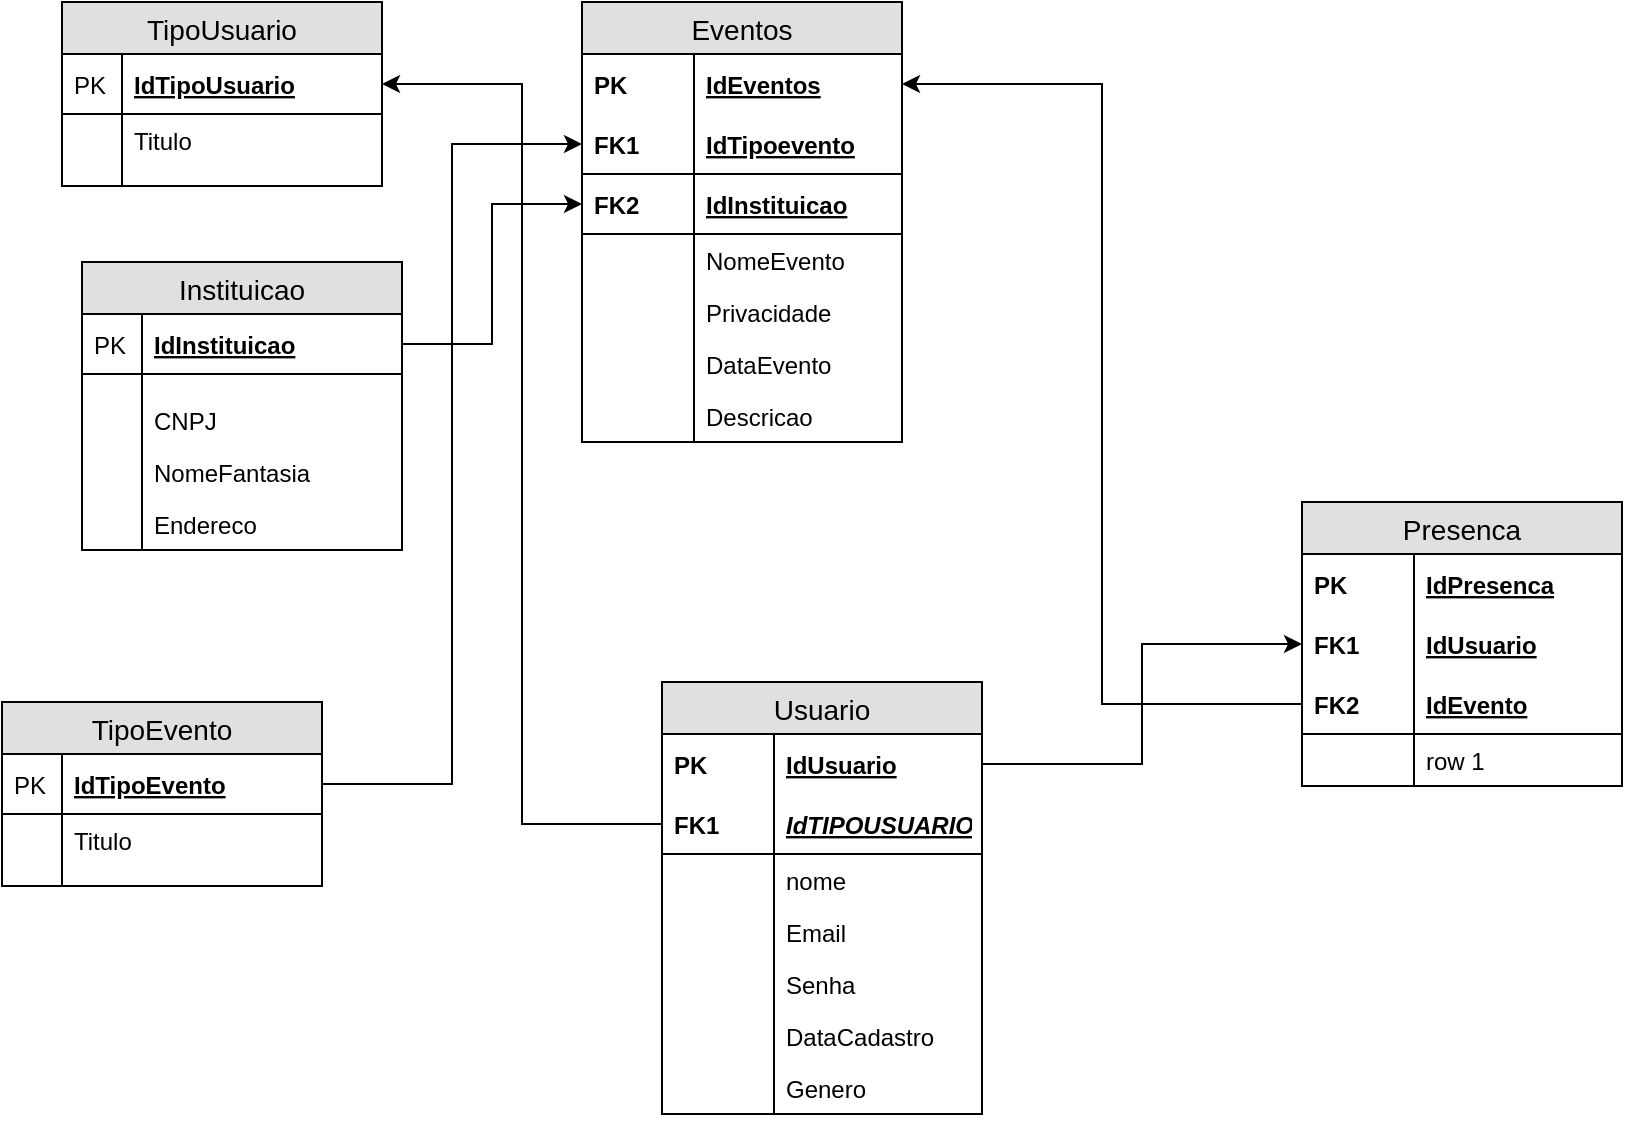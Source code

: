 <mxfile version="12.6.5" type="device"><diagram id="e2gx_GpUO6RQpVe5Bnh-" name="Page-1"><mxGraphModel dx="1038" dy="531" grid="1" gridSize="10" guides="1" tooltips="1" connect="1" arrows="1" fold="1" page="1" pageScale="1" pageWidth="827" pageHeight="1169" math="0" shadow="0"><root><mxCell id="0"/><mxCell id="1" parent="0"/><mxCell id="-JN5R1HD_gmu3wSnFoXX-45" value="TipoUsuario" style="swimlane;fontStyle=0;childLayout=stackLayout;horizontal=1;startSize=26;fillColor=#e0e0e0;horizontalStack=0;resizeParent=1;resizeParentMax=0;resizeLast=0;collapsible=1;marginBottom=0;swimlaneFillColor=#ffffff;align=center;fontSize=14;" vertex="1" parent="1"><mxGeometry x="40" y="30" width="160" height="92" as="geometry"/></mxCell><mxCell id="-JN5R1HD_gmu3wSnFoXX-46" value="IdTipoUsuario" style="shape=partialRectangle;top=0;left=0;right=0;bottom=1;align=left;verticalAlign=middle;fillColor=none;spacingLeft=34;spacingRight=4;overflow=hidden;rotatable=0;points=[[0,0.5],[1,0.5]];portConstraint=eastwest;dropTarget=0;fontStyle=5;fontSize=12;" vertex="1" parent="-JN5R1HD_gmu3wSnFoXX-45"><mxGeometry y="26" width="160" height="30" as="geometry"/></mxCell><mxCell id="-JN5R1HD_gmu3wSnFoXX-47" value="PK" style="shape=partialRectangle;top=0;left=0;bottom=0;fillColor=none;align=left;verticalAlign=middle;spacingLeft=4;spacingRight=4;overflow=hidden;rotatable=0;points=[];portConstraint=eastwest;part=1;fontSize=12;" vertex="1" connectable="0" parent="-JN5R1HD_gmu3wSnFoXX-46"><mxGeometry width="30" height="30" as="geometry"/></mxCell><mxCell id="-JN5R1HD_gmu3wSnFoXX-48" value="Titulo" style="shape=partialRectangle;top=0;left=0;right=0;bottom=0;align=left;verticalAlign=top;fillColor=none;spacingLeft=34;spacingRight=4;overflow=hidden;rotatable=0;points=[[0,0.5],[1,0.5]];portConstraint=eastwest;dropTarget=0;fontSize=12;" vertex="1" parent="-JN5R1HD_gmu3wSnFoXX-45"><mxGeometry y="56" width="160" height="26" as="geometry"/></mxCell><mxCell id="-JN5R1HD_gmu3wSnFoXX-49" value="" style="shape=partialRectangle;top=0;left=0;bottom=0;fillColor=none;align=left;verticalAlign=top;spacingLeft=4;spacingRight=4;overflow=hidden;rotatable=0;points=[];portConstraint=eastwest;part=1;fontSize=12;" vertex="1" connectable="0" parent="-JN5R1HD_gmu3wSnFoXX-48"><mxGeometry width="30" height="26" as="geometry"/></mxCell><mxCell id="-JN5R1HD_gmu3wSnFoXX-54" value="" style="shape=partialRectangle;top=0;left=0;right=0;bottom=0;align=left;verticalAlign=top;fillColor=none;spacingLeft=34;spacingRight=4;overflow=hidden;rotatable=0;points=[[0,0.5],[1,0.5]];portConstraint=eastwest;dropTarget=0;fontSize=12;" vertex="1" parent="-JN5R1HD_gmu3wSnFoXX-45"><mxGeometry y="82" width="160" height="10" as="geometry"/></mxCell><mxCell id="-JN5R1HD_gmu3wSnFoXX-55" value="" style="shape=partialRectangle;top=0;left=0;bottom=0;fillColor=none;align=left;verticalAlign=top;spacingLeft=4;spacingRight=4;overflow=hidden;rotatable=0;points=[];portConstraint=eastwest;part=1;fontSize=12;" vertex="1" connectable="0" parent="-JN5R1HD_gmu3wSnFoXX-54"><mxGeometry width="30" height="10" as="geometry"/></mxCell><mxCell id="-JN5R1HD_gmu3wSnFoXX-56" value="TipoEvento" style="swimlane;fontStyle=0;childLayout=stackLayout;horizontal=1;startSize=26;fillColor=#e0e0e0;horizontalStack=0;resizeParent=1;resizeParentMax=0;resizeLast=0;collapsible=1;marginBottom=0;swimlaneFillColor=#ffffff;align=center;fontSize=14;" vertex="1" parent="1"><mxGeometry x="10" y="380" width="160" height="92" as="geometry"/></mxCell><mxCell id="-JN5R1HD_gmu3wSnFoXX-57" value="IdTipoEvento" style="shape=partialRectangle;top=0;left=0;right=0;bottom=1;align=left;verticalAlign=middle;fillColor=none;spacingLeft=34;spacingRight=4;overflow=hidden;rotatable=0;points=[[0,0.5],[1,0.5]];portConstraint=eastwest;dropTarget=0;fontStyle=5;fontSize=12;" vertex="1" parent="-JN5R1HD_gmu3wSnFoXX-56"><mxGeometry y="26" width="160" height="30" as="geometry"/></mxCell><mxCell id="-JN5R1HD_gmu3wSnFoXX-58" value="PK" style="shape=partialRectangle;top=0;left=0;bottom=0;fillColor=none;align=left;verticalAlign=middle;spacingLeft=4;spacingRight=4;overflow=hidden;rotatable=0;points=[];portConstraint=eastwest;part=1;fontSize=12;" vertex="1" connectable="0" parent="-JN5R1HD_gmu3wSnFoXX-57"><mxGeometry width="30" height="30" as="geometry"/></mxCell><mxCell id="-JN5R1HD_gmu3wSnFoXX-59" value="Titulo" style="shape=partialRectangle;top=0;left=0;right=0;bottom=0;align=left;verticalAlign=top;fillColor=none;spacingLeft=34;spacingRight=4;overflow=hidden;rotatable=0;points=[[0,0.5],[1,0.5]];portConstraint=eastwest;dropTarget=0;fontSize=12;" vertex="1" parent="-JN5R1HD_gmu3wSnFoXX-56"><mxGeometry y="56" width="160" height="26" as="geometry"/></mxCell><mxCell id="-JN5R1HD_gmu3wSnFoXX-60" value="" style="shape=partialRectangle;top=0;left=0;bottom=0;fillColor=none;align=left;verticalAlign=top;spacingLeft=4;spacingRight=4;overflow=hidden;rotatable=0;points=[];portConstraint=eastwest;part=1;fontSize=12;" vertex="1" connectable="0" parent="-JN5R1HD_gmu3wSnFoXX-59"><mxGeometry width="30" height="26" as="geometry"/></mxCell><mxCell id="-JN5R1HD_gmu3wSnFoXX-61" value="" style="shape=partialRectangle;top=0;left=0;right=0;bottom=0;align=left;verticalAlign=top;fillColor=none;spacingLeft=34;spacingRight=4;overflow=hidden;rotatable=0;points=[[0,0.5],[1,0.5]];portConstraint=eastwest;dropTarget=0;fontSize=12;" vertex="1" parent="-JN5R1HD_gmu3wSnFoXX-56"><mxGeometry y="82" width="160" height="10" as="geometry"/></mxCell><mxCell id="-JN5R1HD_gmu3wSnFoXX-62" value="" style="shape=partialRectangle;top=0;left=0;bottom=0;fillColor=none;align=left;verticalAlign=top;spacingLeft=4;spacingRight=4;overflow=hidden;rotatable=0;points=[];portConstraint=eastwest;part=1;fontSize=12;" vertex="1" connectable="0" parent="-JN5R1HD_gmu3wSnFoXX-61"><mxGeometry width="30" height="10" as="geometry"/></mxCell><mxCell id="-JN5R1HD_gmu3wSnFoXX-63" value="Instituicao" style="swimlane;fontStyle=0;childLayout=stackLayout;horizontal=1;startSize=26;fillColor=#e0e0e0;horizontalStack=0;resizeParent=1;resizeParentMax=0;resizeLast=0;collapsible=1;marginBottom=0;swimlaneFillColor=#ffffff;align=center;fontSize=14;" vertex="1" parent="1"><mxGeometry x="50" y="160" width="160" height="144" as="geometry"/></mxCell><mxCell id="-JN5R1HD_gmu3wSnFoXX-64" value="IdInstituicao" style="shape=partialRectangle;top=0;left=0;right=0;bottom=1;align=left;verticalAlign=middle;fillColor=none;spacingLeft=34;spacingRight=4;overflow=hidden;rotatable=0;points=[[0,0.5],[1,0.5]];portConstraint=eastwest;dropTarget=0;fontStyle=5;fontSize=12;" vertex="1" parent="-JN5R1HD_gmu3wSnFoXX-63"><mxGeometry y="26" width="160" height="30" as="geometry"/></mxCell><mxCell id="-JN5R1HD_gmu3wSnFoXX-65" value="PK" style="shape=partialRectangle;top=0;left=0;bottom=0;fillColor=none;align=left;verticalAlign=middle;spacingLeft=4;spacingRight=4;overflow=hidden;rotatable=0;points=[];portConstraint=eastwest;part=1;fontSize=12;" vertex="1" connectable="0" parent="-JN5R1HD_gmu3wSnFoXX-64"><mxGeometry width="30" height="30" as="geometry"/></mxCell><mxCell id="-JN5R1HD_gmu3wSnFoXX-68" value="" style="shape=partialRectangle;top=0;left=0;right=0;bottom=0;align=left;verticalAlign=top;fillColor=none;spacingLeft=34;spacingRight=4;overflow=hidden;rotatable=0;points=[[0,0.5],[1,0.5]];portConstraint=eastwest;dropTarget=0;fontSize=12;" vertex="1" parent="-JN5R1HD_gmu3wSnFoXX-63"><mxGeometry y="56" width="160" height="10" as="geometry"/></mxCell><mxCell id="-JN5R1HD_gmu3wSnFoXX-69" value="" style="shape=partialRectangle;top=0;left=0;bottom=0;fillColor=none;align=left;verticalAlign=top;spacingLeft=4;spacingRight=4;overflow=hidden;rotatable=0;points=[];portConstraint=eastwest;part=1;fontSize=12;" vertex="1" connectable="0" parent="-JN5R1HD_gmu3wSnFoXX-68"><mxGeometry width="30" height="10" as="geometry"/></mxCell><mxCell id="-JN5R1HD_gmu3wSnFoXX-66" value="CNPJ" style="shape=partialRectangle;top=0;left=0;right=0;bottom=0;align=left;verticalAlign=top;fillColor=none;spacingLeft=34;spacingRight=4;overflow=hidden;rotatable=0;points=[[0,0.5],[1,0.5]];portConstraint=eastwest;dropTarget=0;fontSize=12;" vertex="1" parent="-JN5R1HD_gmu3wSnFoXX-63"><mxGeometry y="66" width="160" height="26" as="geometry"/></mxCell><mxCell id="-JN5R1HD_gmu3wSnFoXX-67" value="" style="shape=partialRectangle;top=0;left=0;bottom=0;fillColor=none;align=left;verticalAlign=top;spacingLeft=4;spacingRight=4;overflow=hidden;rotatable=0;points=[];portConstraint=eastwest;part=1;fontSize=12;" vertex="1" connectable="0" parent="-JN5R1HD_gmu3wSnFoXX-66"><mxGeometry width="30" height="26" as="geometry"/></mxCell><mxCell id="-JN5R1HD_gmu3wSnFoXX-70" value="NomeFantasia" style="shape=partialRectangle;top=0;left=0;right=0;bottom=0;align=left;verticalAlign=top;fillColor=none;spacingLeft=34;spacingRight=4;overflow=hidden;rotatable=0;points=[[0,0.5],[1,0.5]];portConstraint=eastwest;dropTarget=0;fontSize=12;" vertex="1" parent="-JN5R1HD_gmu3wSnFoXX-63"><mxGeometry y="92" width="160" height="26" as="geometry"/></mxCell><mxCell id="-JN5R1HD_gmu3wSnFoXX-71" value="" style="shape=partialRectangle;top=0;left=0;bottom=0;fillColor=none;align=left;verticalAlign=top;spacingLeft=4;spacingRight=4;overflow=hidden;rotatable=0;points=[];portConstraint=eastwest;part=1;fontSize=12;" vertex="1" connectable="0" parent="-JN5R1HD_gmu3wSnFoXX-70"><mxGeometry width="30" height="26" as="geometry"/></mxCell><mxCell id="-JN5R1HD_gmu3wSnFoXX-72" value="Endereco" style="shape=partialRectangle;top=0;left=0;right=0;bottom=0;align=left;verticalAlign=top;fillColor=none;spacingLeft=34;spacingRight=4;overflow=hidden;rotatable=0;points=[[0,0.5],[1,0.5]];portConstraint=eastwest;dropTarget=0;fontSize=12;" vertex="1" parent="-JN5R1HD_gmu3wSnFoXX-63"><mxGeometry y="118" width="160" height="26" as="geometry"/></mxCell><mxCell id="-JN5R1HD_gmu3wSnFoXX-73" value="" style="shape=partialRectangle;top=0;left=0;bottom=0;fillColor=none;align=left;verticalAlign=top;spacingLeft=4;spacingRight=4;overflow=hidden;rotatable=0;points=[];portConstraint=eastwest;part=1;fontSize=12;" vertex="1" connectable="0" parent="-JN5R1HD_gmu3wSnFoXX-72"><mxGeometry width="30" height="26" as="geometry"/></mxCell><mxCell id="-JN5R1HD_gmu3wSnFoXX-87" value="Eventos" style="swimlane;fontStyle=0;childLayout=stackLayout;horizontal=1;startSize=26;fillColor=#e0e0e0;horizontalStack=0;resizeParent=1;resizeParentMax=0;resizeLast=0;collapsible=1;marginBottom=0;swimlaneFillColor=#ffffff;align=center;fontSize=14;" vertex="1" parent="1"><mxGeometry x="300" y="30" width="160" height="220" as="geometry"/></mxCell><mxCell id="-JN5R1HD_gmu3wSnFoXX-88" value="IdEventos" style="shape=partialRectangle;top=0;left=0;right=0;bottom=0;align=left;verticalAlign=middle;fillColor=none;spacingLeft=60;spacingRight=4;overflow=hidden;rotatable=0;points=[[0,0.5],[1,0.5]];portConstraint=eastwest;dropTarget=0;fontStyle=5;fontSize=12;" vertex="1" parent="-JN5R1HD_gmu3wSnFoXX-87"><mxGeometry y="26" width="160" height="30" as="geometry"/></mxCell><mxCell id="-JN5R1HD_gmu3wSnFoXX-89" value="PK" style="shape=partialRectangle;fontStyle=1;top=0;left=0;bottom=0;fillColor=none;align=left;verticalAlign=middle;spacingLeft=4;spacingRight=4;overflow=hidden;rotatable=0;points=[];portConstraint=eastwest;part=1;fontSize=12;" vertex="1" connectable="0" parent="-JN5R1HD_gmu3wSnFoXX-88"><mxGeometry width="56" height="30" as="geometry"/></mxCell><mxCell id="-JN5R1HD_gmu3wSnFoXX-90" value="IdTipoevento" style="shape=partialRectangle;top=0;left=0;right=0;bottom=1;align=left;verticalAlign=middle;fillColor=none;spacingLeft=60;spacingRight=4;overflow=hidden;rotatable=0;points=[[0,0.5],[1,0.5]];portConstraint=eastwest;dropTarget=0;fontStyle=5;fontSize=12;" vertex="1" parent="-JN5R1HD_gmu3wSnFoXX-87"><mxGeometry y="56" width="160" height="30" as="geometry"/></mxCell><mxCell id="-JN5R1HD_gmu3wSnFoXX-91" value="FK1" style="shape=partialRectangle;fontStyle=1;top=0;left=0;bottom=0;fillColor=none;align=left;verticalAlign=middle;spacingLeft=4;spacingRight=4;overflow=hidden;rotatable=0;points=[];portConstraint=eastwest;part=1;fontSize=12;" vertex="1" connectable="0" parent="-JN5R1HD_gmu3wSnFoXX-90"><mxGeometry width="56" height="30" as="geometry"/></mxCell><mxCell id="-JN5R1HD_gmu3wSnFoXX-96" value="IdInstituicao" style="shape=partialRectangle;top=0;left=0;right=0;bottom=1;align=left;verticalAlign=middle;fillColor=none;spacingLeft=60;spacingRight=4;overflow=hidden;rotatable=0;points=[[0,0.5],[1,0.5]];portConstraint=eastwest;dropTarget=0;fontStyle=5;fontSize=12;" vertex="1" parent="-JN5R1HD_gmu3wSnFoXX-87"><mxGeometry y="86" width="160" height="30" as="geometry"/></mxCell><mxCell id="-JN5R1HD_gmu3wSnFoXX-97" value="FK2" style="shape=partialRectangle;fontStyle=1;top=0;left=0;bottom=0;fillColor=none;align=left;verticalAlign=middle;spacingLeft=4;spacingRight=4;overflow=hidden;rotatable=0;points=[];portConstraint=eastwest;part=1;fontSize=12;" vertex="1" connectable="0" parent="-JN5R1HD_gmu3wSnFoXX-96"><mxGeometry width="56" height="30" as="geometry"/></mxCell><mxCell id="-JN5R1HD_gmu3wSnFoXX-92" value="NomeEvento" style="shape=partialRectangle;top=0;left=0;right=0;bottom=0;align=left;verticalAlign=top;fillColor=none;spacingLeft=60;spacingRight=4;overflow=hidden;rotatable=0;points=[[0,0.5],[1,0.5]];portConstraint=eastwest;dropTarget=0;fontSize=12;" vertex="1" parent="-JN5R1HD_gmu3wSnFoXX-87"><mxGeometry y="116" width="160" height="26" as="geometry"/></mxCell><mxCell id="-JN5R1HD_gmu3wSnFoXX-93" value="" style="shape=partialRectangle;top=0;left=0;bottom=0;fillColor=none;align=left;verticalAlign=top;spacingLeft=4;spacingRight=4;overflow=hidden;rotatable=0;points=[];portConstraint=eastwest;part=1;fontSize=12;" vertex="1" connectable="0" parent="-JN5R1HD_gmu3wSnFoXX-92"><mxGeometry width="56" height="26" as="geometry"/></mxCell><mxCell id="-JN5R1HD_gmu3wSnFoXX-107" value="Privacidade" style="shape=partialRectangle;top=0;left=0;right=0;bottom=0;align=left;verticalAlign=top;fillColor=none;spacingLeft=60;spacingRight=4;overflow=hidden;rotatable=0;points=[[0,0.5],[1,0.5]];portConstraint=eastwest;dropTarget=0;fontSize=12;" vertex="1" parent="-JN5R1HD_gmu3wSnFoXX-87"><mxGeometry y="142" width="160" height="26" as="geometry"/></mxCell><mxCell id="-JN5R1HD_gmu3wSnFoXX-108" value="" style="shape=partialRectangle;top=0;left=0;bottom=0;fillColor=none;align=left;verticalAlign=top;spacingLeft=4;spacingRight=4;overflow=hidden;rotatable=0;points=[];portConstraint=eastwest;part=1;fontSize=12;" vertex="1" connectable="0" parent="-JN5R1HD_gmu3wSnFoXX-107"><mxGeometry width="56" height="26" as="geometry"/></mxCell><mxCell id="-JN5R1HD_gmu3wSnFoXX-109" value="DataEvento" style="shape=partialRectangle;top=0;left=0;right=0;bottom=0;align=left;verticalAlign=top;fillColor=none;spacingLeft=60;spacingRight=4;overflow=hidden;rotatable=0;points=[[0,0.5],[1,0.5]];portConstraint=eastwest;dropTarget=0;fontSize=12;" vertex="1" parent="-JN5R1HD_gmu3wSnFoXX-87"><mxGeometry y="168" width="160" height="26" as="geometry"/></mxCell><mxCell id="-JN5R1HD_gmu3wSnFoXX-110" value="" style="shape=partialRectangle;top=0;left=0;bottom=0;fillColor=none;align=left;verticalAlign=top;spacingLeft=4;spacingRight=4;overflow=hidden;rotatable=0;points=[];portConstraint=eastwest;part=1;fontSize=12;" vertex="1" connectable="0" parent="-JN5R1HD_gmu3wSnFoXX-109"><mxGeometry width="56" height="26" as="geometry"/></mxCell><mxCell id="-JN5R1HD_gmu3wSnFoXX-111" value="Descricao" style="shape=partialRectangle;top=0;left=0;right=0;bottom=0;align=left;verticalAlign=top;fillColor=none;spacingLeft=60;spacingRight=4;overflow=hidden;rotatable=0;points=[[0,0.5],[1,0.5]];portConstraint=eastwest;dropTarget=0;fontSize=12;" vertex="1" parent="-JN5R1HD_gmu3wSnFoXX-87"><mxGeometry y="194" width="160" height="26" as="geometry"/></mxCell><mxCell id="-JN5R1HD_gmu3wSnFoXX-112" value="" style="shape=partialRectangle;top=0;left=0;bottom=0;fillColor=none;align=left;verticalAlign=top;spacingLeft=4;spacingRight=4;overflow=hidden;rotatable=0;points=[];portConstraint=eastwest;part=1;fontSize=12;" vertex="1" connectable="0" parent="-JN5R1HD_gmu3wSnFoXX-111"><mxGeometry width="56" height="26" as="geometry"/></mxCell><mxCell id="-JN5R1HD_gmu3wSnFoXX-113" value="Usuario" style="swimlane;fontStyle=0;childLayout=stackLayout;horizontal=1;startSize=26;fillColor=#e0e0e0;horizontalStack=0;resizeParent=1;resizeParentMax=0;resizeLast=0;collapsible=1;marginBottom=0;swimlaneFillColor=#ffffff;align=center;fontSize=14;" vertex="1" parent="1"><mxGeometry x="340" y="370" width="160" height="216" as="geometry"/></mxCell><mxCell id="-JN5R1HD_gmu3wSnFoXX-114" value="IdUsuario" style="shape=partialRectangle;top=0;left=0;right=0;bottom=0;align=left;verticalAlign=middle;fillColor=none;spacingLeft=60;spacingRight=4;overflow=hidden;rotatable=0;points=[[0,0.5],[1,0.5]];portConstraint=eastwest;dropTarget=0;fontStyle=5;fontSize=12;" vertex="1" parent="-JN5R1HD_gmu3wSnFoXX-113"><mxGeometry y="26" width="160" height="30" as="geometry"/></mxCell><mxCell id="-JN5R1HD_gmu3wSnFoXX-115" value="PK" style="shape=partialRectangle;fontStyle=1;top=0;left=0;bottom=0;fillColor=none;align=left;verticalAlign=middle;spacingLeft=4;spacingRight=4;overflow=hidden;rotatable=0;points=[];portConstraint=eastwest;part=1;fontSize=12;" vertex="1" connectable="0" parent="-JN5R1HD_gmu3wSnFoXX-114"><mxGeometry width="56" height="30" as="geometry"/></mxCell><mxCell id="-JN5R1HD_gmu3wSnFoXX-116" value="IdTIPOUSUARIO" style="shape=partialRectangle;top=0;left=0;right=0;bottom=1;align=left;verticalAlign=middle;fillColor=none;spacingLeft=60;spacingRight=4;overflow=hidden;rotatable=0;points=[[0,0.5],[1,0.5]];portConstraint=eastwest;dropTarget=0;fontStyle=7;fontSize=12;" vertex="1" parent="-JN5R1HD_gmu3wSnFoXX-113"><mxGeometry y="56" width="160" height="30" as="geometry"/></mxCell><mxCell id="-JN5R1HD_gmu3wSnFoXX-117" value="FK1" style="shape=partialRectangle;fontStyle=1;top=0;left=0;bottom=0;fillColor=none;align=left;verticalAlign=middle;spacingLeft=4;spacingRight=4;overflow=hidden;rotatable=0;points=[];portConstraint=eastwest;part=1;fontSize=12;" vertex="1" connectable="0" parent="-JN5R1HD_gmu3wSnFoXX-116"><mxGeometry width="56" height="30" as="geometry"/></mxCell><mxCell id="-JN5R1HD_gmu3wSnFoXX-118" value="nome" style="shape=partialRectangle;top=0;left=0;right=0;bottom=0;align=left;verticalAlign=top;fillColor=none;spacingLeft=60;spacingRight=4;overflow=hidden;rotatable=0;points=[[0,0.5],[1,0.5]];portConstraint=eastwest;dropTarget=0;fontSize=12;" vertex="1" parent="-JN5R1HD_gmu3wSnFoXX-113"><mxGeometry y="86" width="160" height="26" as="geometry"/></mxCell><mxCell id="-JN5R1HD_gmu3wSnFoXX-119" value="" style="shape=partialRectangle;top=0;left=0;bottom=0;fillColor=none;align=left;verticalAlign=top;spacingLeft=4;spacingRight=4;overflow=hidden;rotatable=0;points=[];portConstraint=eastwest;part=1;fontSize=12;" vertex="1" connectable="0" parent="-JN5R1HD_gmu3wSnFoXX-118"><mxGeometry width="56" height="26" as="geometry"/></mxCell><mxCell id="-JN5R1HD_gmu3wSnFoXX-120" value="Email" style="shape=partialRectangle;top=0;left=0;right=0;bottom=0;align=left;verticalAlign=top;fillColor=none;spacingLeft=60;spacingRight=4;overflow=hidden;rotatable=0;points=[[0,0.5],[1,0.5]];portConstraint=eastwest;dropTarget=0;fontSize=12;" vertex="1" parent="-JN5R1HD_gmu3wSnFoXX-113"><mxGeometry y="112" width="160" height="26" as="geometry"/></mxCell><mxCell id="-JN5R1HD_gmu3wSnFoXX-121" value="" style="shape=partialRectangle;top=0;left=0;bottom=0;fillColor=none;align=left;verticalAlign=top;spacingLeft=4;spacingRight=4;overflow=hidden;rotatable=0;points=[];portConstraint=eastwest;part=1;fontSize=12;" vertex="1" connectable="0" parent="-JN5R1HD_gmu3wSnFoXX-120"><mxGeometry width="56" height="26" as="geometry"/></mxCell><mxCell id="-JN5R1HD_gmu3wSnFoXX-124" value="Senha" style="shape=partialRectangle;top=0;left=0;right=0;bottom=0;align=left;verticalAlign=top;fillColor=none;spacingLeft=60;spacingRight=4;overflow=hidden;rotatable=0;points=[[0,0.5],[1,0.5]];portConstraint=eastwest;dropTarget=0;fontSize=12;" vertex="1" parent="-JN5R1HD_gmu3wSnFoXX-113"><mxGeometry y="138" width="160" height="26" as="geometry"/></mxCell><mxCell id="-JN5R1HD_gmu3wSnFoXX-125" value="" style="shape=partialRectangle;top=0;left=0;bottom=0;fillColor=none;align=left;verticalAlign=top;spacingLeft=4;spacingRight=4;overflow=hidden;rotatable=0;points=[];portConstraint=eastwest;part=1;fontSize=12;" vertex="1" connectable="0" parent="-JN5R1HD_gmu3wSnFoXX-124"><mxGeometry width="56" height="26" as="geometry"/></mxCell><mxCell id="-JN5R1HD_gmu3wSnFoXX-122" value="DataCadastro" style="shape=partialRectangle;top=0;left=0;right=0;bottom=0;align=left;verticalAlign=top;fillColor=none;spacingLeft=60;spacingRight=4;overflow=hidden;rotatable=0;points=[[0,0.5],[1,0.5]];portConstraint=eastwest;dropTarget=0;fontSize=12;" vertex="1" parent="-JN5R1HD_gmu3wSnFoXX-113"><mxGeometry y="164" width="160" height="26" as="geometry"/></mxCell><mxCell id="-JN5R1HD_gmu3wSnFoXX-123" value="" style="shape=partialRectangle;top=0;left=0;bottom=0;fillColor=none;align=left;verticalAlign=top;spacingLeft=4;spacingRight=4;overflow=hidden;rotatable=0;points=[];portConstraint=eastwest;part=1;fontSize=12;" vertex="1" connectable="0" parent="-JN5R1HD_gmu3wSnFoXX-122"><mxGeometry width="56" height="26" as="geometry"/></mxCell><mxCell id="-JN5R1HD_gmu3wSnFoXX-126" value="Genero" style="shape=partialRectangle;top=0;left=0;right=0;bottom=0;align=left;verticalAlign=top;fillColor=none;spacingLeft=60;spacingRight=4;overflow=hidden;rotatable=0;points=[[0,0.5],[1,0.5]];portConstraint=eastwest;dropTarget=0;fontSize=12;" vertex="1" parent="-JN5R1HD_gmu3wSnFoXX-113"><mxGeometry y="190" width="160" height="26" as="geometry"/></mxCell><mxCell id="-JN5R1HD_gmu3wSnFoXX-127" value="" style="shape=partialRectangle;top=0;left=0;bottom=0;fillColor=none;align=left;verticalAlign=top;spacingLeft=4;spacingRight=4;overflow=hidden;rotatable=0;points=[];portConstraint=eastwest;part=1;fontSize=12;" vertex="1" connectable="0" parent="-JN5R1HD_gmu3wSnFoXX-126"><mxGeometry width="56" height="26" as="geometry"/></mxCell><mxCell id="-JN5R1HD_gmu3wSnFoXX-128" value="Presenca" style="swimlane;fontStyle=0;childLayout=stackLayout;horizontal=1;startSize=26;fillColor=#e0e0e0;horizontalStack=0;resizeParent=1;resizeParentMax=0;resizeLast=0;collapsible=1;marginBottom=0;swimlaneFillColor=#ffffff;align=center;fontSize=14;" vertex="1" parent="1"><mxGeometry x="660" y="280" width="160" height="142" as="geometry"/></mxCell><mxCell id="-JN5R1HD_gmu3wSnFoXX-129" value="IdPresenca" style="shape=partialRectangle;top=0;left=0;right=0;bottom=0;align=left;verticalAlign=middle;fillColor=none;spacingLeft=60;spacingRight=4;overflow=hidden;rotatable=0;points=[[0,0.5],[1,0.5]];portConstraint=eastwest;dropTarget=0;fontStyle=5;fontSize=12;" vertex="1" parent="-JN5R1HD_gmu3wSnFoXX-128"><mxGeometry y="26" width="160" height="30" as="geometry"/></mxCell><mxCell id="-JN5R1HD_gmu3wSnFoXX-130" value="PK" style="shape=partialRectangle;fontStyle=1;top=0;left=0;bottom=0;fillColor=none;align=left;verticalAlign=middle;spacingLeft=4;spacingRight=4;overflow=hidden;rotatable=0;points=[];portConstraint=eastwest;part=1;fontSize=12;" vertex="1" connectable="0" parent="-JN5R1HD_gmu3wSnFoXX-129"><mxGeometry width="56" height="30" as="geometry"/></mxCell><mxCell id="-JN5R1HD_gmu3wSnFoXX-142" value="IdUsuario" style="shape=partialRectangle;top=0;left=0;right=0;bottom=0;align=left;verticalAlign=middle;fillColor=none;spacingLeft=60;spacingRight=4;overflow=hidden;rotatable=0;points=[[0,0.5],[1,0.5]];portConstraint=eastwest;dropTarget=0;fontStyle=5;fontSize=12;" vertex="1" parent="-JN5R1HD_gmu3wSnFoXX-128"><mxGeometry y="56" width="160" height="30" as="geometry"/></mxCell><mxCell id="-JN5R1HD_gmu3wSnFoXX-143" value="FK1" style="shape=partialRectangle;fontStyle=1;top=0;left=0;bottom=0;fillColor=none;align=left;verticalAlign=middle;spacingLeft=4;spacingRight=4;overflow=hidden;rotatable=0;points=[];portConstraint=eastwest;part=1;fontSize=12;" vertex="1" connectable="0" parent="-JN5R1HD_gmu3wSnFoXX-142"><mxGeometry width="56" height="30" as="geometry"/></mxCell><mxCell id="-JN5R1HD_gmu3wSnFoXX-144" value="IdEvento" style="shape=partialRectangle;top=0;left=0;right=0;bottom=1;align=left;verticalAlign=middle;fillColor=none;spacingLeft=60;spacingRight=4;overflow=hidden;rotatable=0;points=[[0,0.5],[1,0.5]];portConstraint=eastwest;dropTarget=0;fontStyle=5;fontSize=12;" vertex="1" parent="-JN5R1HD_gmu3wSnFoXX-128"><mxGeometry y="86" width="160" height="30" as="geometry"/></mxCell><mxCell id="-JN5R1HD_gmu3wSnFoXX-145" value="FK2" style="shape=partialRectangle;fontStyle=1;top=0;left=0;bottom=0;fillColor=none;align=left;verticalAlign=middle;spacingLeft=4;spacingRight=4;overflow=hidden;rotatable=0;points=[];portConstraint=eastwest;part=1;fontSize=12;" vertex="1" connectable="0" parent="-JN5R1HD_gmu3wSnFoXX-144"><mxGeometry width="56" height="30" as="geometry"/></mxCell><mxCell id="-JN5R1HD_gmu3wSnFoXX-133" value="row 1" style="shape=partialRectangle;top=0;left=0;right=0;bottom=0;align=left;verticalAlign=top;fillColor=none;spacingLeft=60;spacingRight=4;overflow=hidden;rotatable=0;points=[[0,0.5],[1,0.5]];portConstraint=eastwest;dropTarget=0;fontSize=12;" vertex="1" parent="-JN5R1HD_gmu3wSnFoXX-128"><mxGeometry y="116" width="160" height="26" as="geometry"/></mxCell><mxCell id="-JN5R1HD_gmu3wSnFoXX-134" value="" style="shape=partialRectangle;top=0;left=0;bottom=0;fillColor=none;align=left;verticalAlign=top;spacingLeft=4;spacingRight=4;overflow=hidden;rotatable=0;points=[];portConstraint=eastwest;part=1;fontSize=12;" vertex="1" connectable="0" parent="-JN5R1HD_gmu3wSnFoXX-133"><mxGeometry width="56" height="26" as="geometry"/></mxCell><mxCell id="-JN5R1HD_gmu3wSnFoXX-146" style="edgeStyle=orthogonalEdgeStyle;rounded=0;orthogonalLoop=1;jettySize=auto;html=1;entryX=1;entryY=0.5;entryDx=0;entryDy=0;" edge="1" parent="1" source="-JN5R1HD_gmu3wSnFoXX-116" target="-JN5R1HD_gmu3wSnFoXX-46"><mxGeometry relative="1" as="geometry"/></mxCell><mxCell id="-JN5R1HD_gmu3wSnFoXX-147" style="edgeStyle=orthogonalEdgeStyle;rounded=0;orthogonalLoop=1;jettySize=auto;html=1;entryX=0;entryY=0.5;entryDx=0;entryDy=0;" edge="1" parent="1" source="-JN5R1HD_gmu3wSnFoXX-114" target="-JN5R1HD_gmu3wSnFoXX-142"><mxGeometry relative="1" as="geometry"/></mxCell><mxCell id="-JN5R1HD_gmu3wSnFoXX-149" style="edgeStyle=orthogonalEdgeStyle;rounded=0;orthogonalLoop=1;jettySize=auto;html=1;" edge="1" parent="1" source="-JN5R1HD_gmu3wSnFoXX-144" target="-JN5R1HD_gmu3wSnFoXX-88"><mxGeometry relative="1" as="geometry"/></mxCell><mxCell id="-JN5R1HD_gmu3wSnFoXX-151" style="edgeStyle=orthogonalEdgeStyle;rounded=0;orthogonalLoop=1;jettySize=auto;html=1;entryX=0;entryY=0.5;entryDx=0;entryDy=0;" edge="1" parent="1" source="-JN5R1HD_gmu3wSnFoXX-57" target="-JN5R1HD_gmu3wSnFoXX-90"><mxGeometry relative="1" as="geometry"/></mxCell><mxCell id="-JN5R1HD_gmu3wSnFoXX-152" style="edgeStyle=orthogonalEdgeStyle;rounded=0;orthogonalLoop=1;jettySize=auto;html=1;entryX=0;entryY=0.5;entryDx=0;entryDy=0;" edge="1" parent="1" source="-JN5R1HD_gmu3wSnFoXX-64" target="-JN5R1HD_gmu3wSnFoXX-96"><mxGeometry relative="1" as="geometry"/></mxCell></root></mxGraphModel></diagram></mxfile>